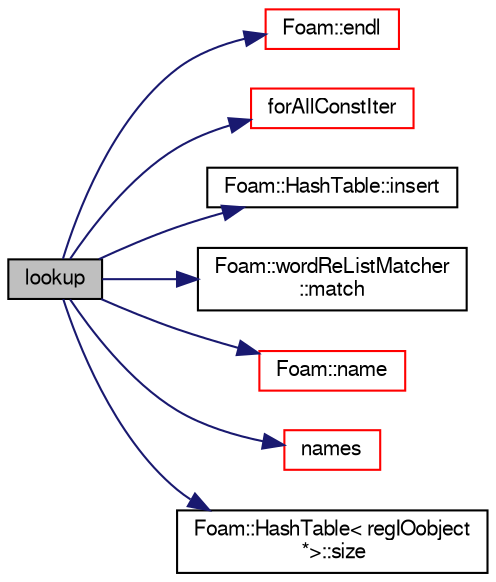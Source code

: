 digraph "lookup"
{
  bgcolor="transparent";
  edge [fontname="FreeSans",fontsize="10",labelfontname="FreeSans",labelfontsize="10"];
  node [fontname="FreeSans",fontsize="10",shape=record];
  rankdir="LR";
  Node697 [label="lookup",height=0.2,width=0.4,color="black", fillcolor="grey75", style="filled", fontcolor="black"];
  Node697 -> Node698 [color="midnightblue",fontsize="10",style="solid",fontname="FreeSans"];
  Node698 [label="Foam::endl",height=0.2,width=0.4,color="red",URL="$a21124.html#a2db8fe02a0d3909e9351bb4275b23ce4",tooltip="Add newline and flush stream. "];
  Node697 -> Node700 [color="midnightblue",fontsize="10",style="solid",fontname="FreeSans"];
  Node700 [label="forAllConstIter",height=0.2,width=0.4,color="red",URL="$a38141.html#ae21e2836509b0fa7f7cedf6493b11b09"];
  Node697 -> Node961 [color="midnightblue",fontsize="10",style="solid",fontname="FreeSans"];
  Node961 [label="Foam::HashTable::insert",height=0.2,width=0.4,color="black",URL="$a25702.html#a5eee1e0e199ad59b9cb3916cd42156e0",tooltip="Insert a new hashedEntry. "];
  Node697 -> Node1000 [color="midnightblue",fontsize="10",style="solid",fontname="FreeSans"];
  Node1000 [label="Foam::wordReListMatcher\l::match",height=0.2,width=0.4,color="black",URL="$a28246.html#a6eed83f5b8224d6cc9e70726595c6e4e",tooltip="Return true if string matches any of the regular expressions. "];
  Node697 -> Node879 [color="midnightblue",fontsize="10",style="solid",fontname="FreeSans"];
  Node879 [label="Foam::name",height=0.2,width=0.4,color="red",URL="$a21124.html#adcb0df2bd4953cb6bb390272d8263c3a",tooltip="Return a string representation of a complex. "];
  Node697 -> Node1001 [color="midnightblue",fontsize="10",style="solid",fontname="FreeSans"];
  Node1001 [label="names",height=0.2,width=0.4,color="red",URL="$a26146.html#ada6aa4fc7adb36994dc5e27d319a3acc",tooltip="Return the list of names of the IOobjects. "];
  Node697 -> Node863 [color="midnightblue",fontsize="10",style="solid",fontname="FreeSans"];
  Node863 [label="Foam::HashTable\< regIOobject\l *\>::size",height=0.2,width=0.4,color="black",URL="$a25702.html#a47b3bf30da1eb3ab8076b5fbe00e0494",tooltip="Return number of elements in table. "];
}
